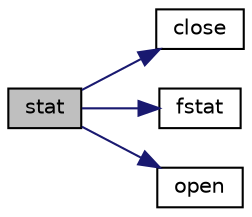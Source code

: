 digraph "stat"
{
 // LATEX_PDF_SIZE
  edge [fontname="Helvetica",fontsize="10",labelfontname="Helvetica",labelfontsize="10"];
  node [fontname="Helvetica",fontsize="10",shape=record];
  rankdir="LR";
  Node1 [label="stat",height=0.2,width=0.4,color="black", fillcolor="grey75", style="filled", fontcolor="black",tooltip=" "];
  Node1 -> Node2 [color="midnightblue",fontsize="10",style="solid",fontname="Helvetica"];
  Node2 [label="close",height=0.2,width=0.4,color="black", fillcolor="white", style="filled",URL="$d8/ddb/user_8h.html#ae152484c890a24e4d9b4980e7b965be0",tooltip=" "];
  Node1 -> Node3 [color="midnightblue",fontsize="10",style="solid",fontname="Helvetica"];
  Node3 [label="fstat",height=0.2,width=0.4,color="black", fillcolor="white", style="filled",URL="$d8/ddb/user_8h.html#a649aa32ddc94f9b64c3fa27dc9724459",tooltip=" "];
  Node1 -> Node4 [color="midnightblue",fontsize="10",style="solid",fontname="Helvetica"];
  Node4 [label="open",height=0.2,width=0.4,color="black", fillcolor="white", style="filled",URL="$d8/ddb/user_8h.html#a2c4414339f388561554c2deab11a1a07",tooltip=" "];
}
